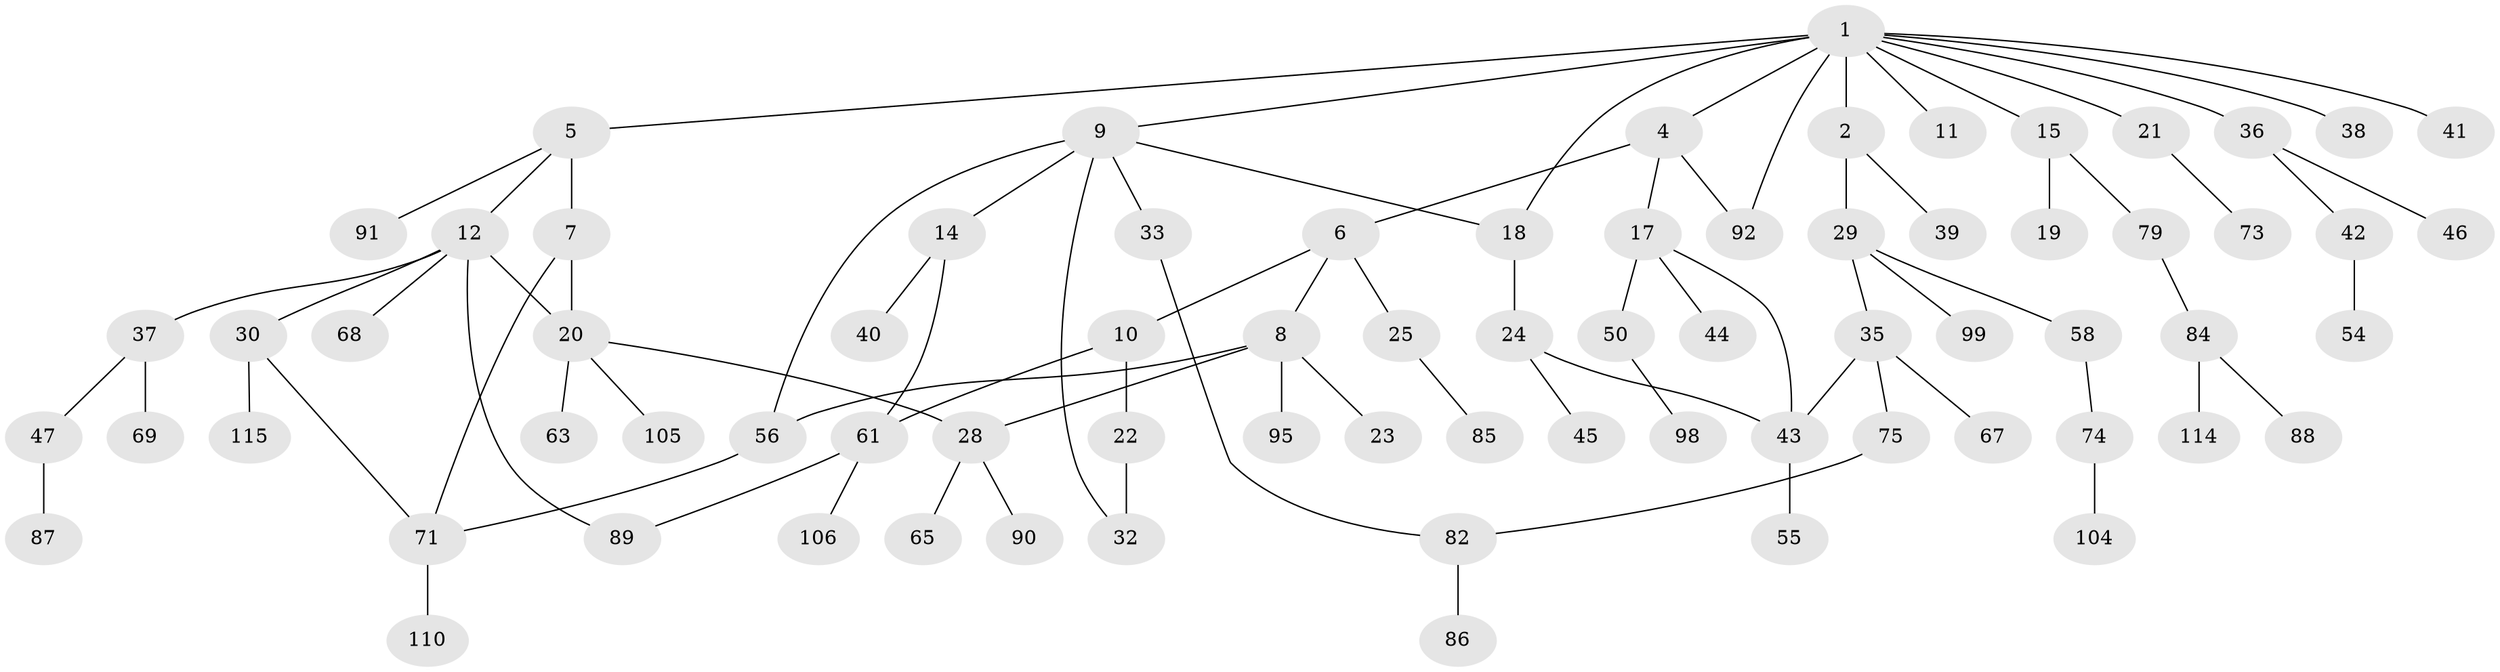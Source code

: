 // Generated by graph-tools (version 1.1) at 2025/23/03/03/25 07:23:30]
// undirected, 75 vertices, 87 edges
graph export_dot {
graph [start="1"]
  node [color=gray90,style=filled];
  1 [super="+3"];
  2;
  4 [super="+70"];
  5 [super="+101"];
  6 [super="+16"];
  7 [super="+66"];
  8 [super="+26"];
  9 [super="+13"];
  10;
  11 [super="+31"];
  12 [super="+59"];
  14 [super="+72"];
  15 [super="+76"];
  17 [super="+107"];
  18 [super="+80"];
  19;
  20 [super="+64"];
  21 [super="+27"];
  22 [super="+78"];
  23 [super="+51"];
  24 [super="+34"];
  25 [super="+60"];
  28 [super="+49"];
  29 [super="+52"];
  30 [super="+62"];
  32 [super="+102"];
  33;
  35 [super="+57"];
  36;
  37;
  38;
  39;
  40;
  41;
  42 [super="+53"];
  43 [super="+112"];
  44;
  45 [super="+100"];
  46 [super="+48"];
  47 [super="+81"];
  50;
  54;
  55;
  56 [super="+93"];
  58;
  61 [super="+94"];
  63;
  65 [super="+96"];
  67;
  68 [super="+111"];
  69;
  71;
  73;
  74;
  75 [super="+77"];
  79 [super="+97"];
  82 [super="+83"];
  84 [super="+113"];
  85;
  86;
  87;
  88 [super="+116"];
  89 [super="+103"];
  90;
  91;
  92;
  95;
  98;
  99 [super="+108"];
  104;
  105 [super="+109"];
  106;
  110;
  114;
  115;
  1 -- 2;
  1 -- 4;
  1 -- 5 [weight=2];
  1 -- 9;
  1 -- 15;
  1 -- 18;
  1 -- 38;
  1 -- 36;
  1 -- 21;
  1 -- 41;
  1 -- 11;
  1 -- 92;
  2 -- 29;
  2 -- 39;
  4 -- 6;
  4 -- 17;
  4 -- 92;
  5 -- 7;
  5 -- 12;
  5 -- 91;
  6 -- 8;
  6 -- 10;
  6 -- 25;
  7 -- 71;
  7 -- 20;
  8 -- 23;
  8 -- 28;
  8 -- 95;
  8 -- 56;
  9 -- 14;
  9 -- 33;
  9 -- 32;
  9 -- 56;
  9 -- 18;
  10 -- 22;
  10 -- 61;
  12 -- 20;
  12 -- 30;
  12 -- 37;
  12 -- 89;
  12 -- 68;
  14 -- 40;
  14 -- 61;
  15 -- 19;
  15 -- 79;
  17 -- 44;
  17 -- 50;
  17 -- 43;
  18 -- 24;
  20 -- 63;
  20 -- 105;
  20 -- 28;
  21 -- 73;
  22 -- 32;
  24 -- 43;
  24 -- 45;
  25 -- 85;
  28 -- 90;
  28 -- 65;
  29 -- 35;
  29 -- 58;
  29 -- 99;
  30 -- 71;
  30 -- 115;
  33 -- 82;
  35 -- 67;
  35 -- 75;
  35 -- 43;
  36 -- 42;
  36 -- 46;
  37 -- 47;
  37 -- 69;
  42 -- 54;
  43 -- 55;
  47 -- 87;
  50 -- 98;
  56 -- 71;
  58 -- 74;
  61 -- 106;
  61 -- 89;
  71 -- 110;
  74 -- 104;
  75 -- 82;
  79 -- 84;
  82 -- 86;
  84 -- 88;
  84 -- 114;
}
